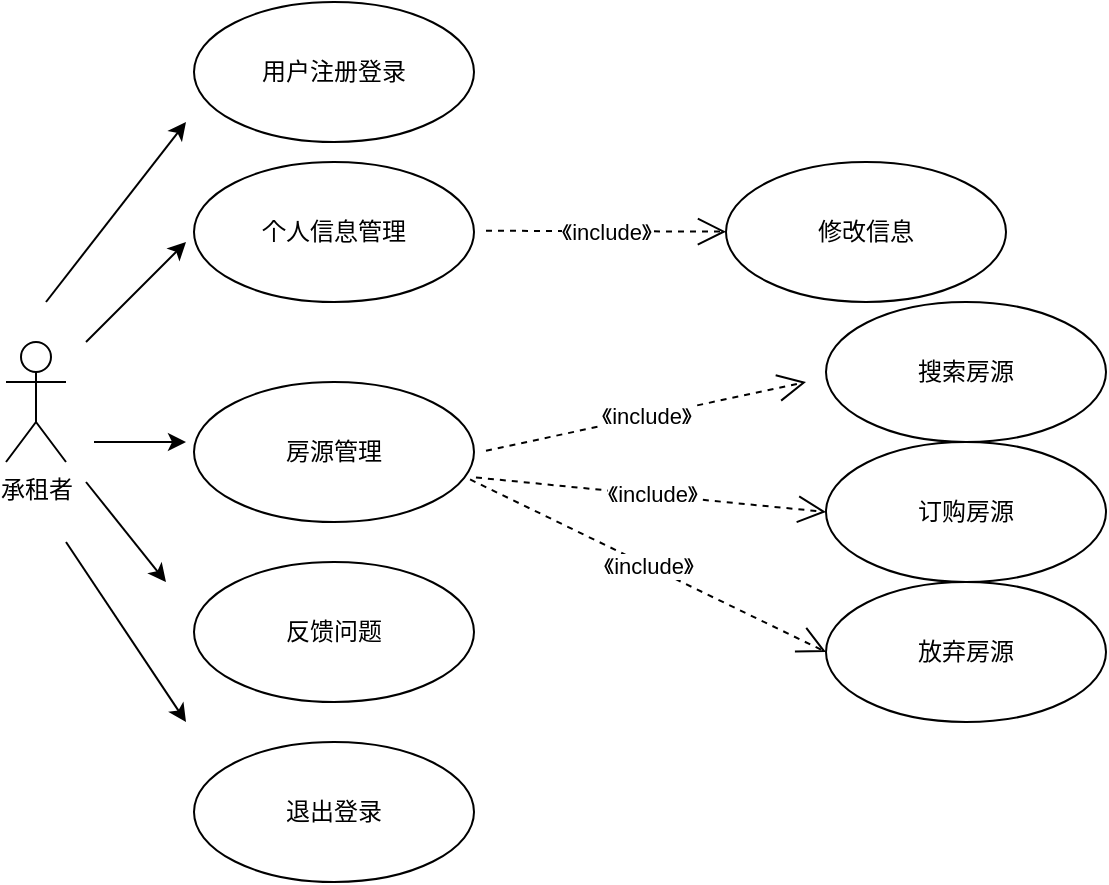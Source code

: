 <mxfile version="24.2.7" type="github">
  <diagram name="第 1 页" id="ZaNpSKk-NTj5xeRH86nk">
    <mxGraphModel dx="691" dy="651" grid="1" gridSize="10" guides="1" tooltips="1" connect="1" arrows="1" fold="1" page="1" pageScale="1" pageWidth="827" pageHeight="1169" math="0" shadow="0">
      <root>
        <mxCell id="0" />
        <mxCell id="1" parent="0" />
        <mxCell id="obVSh2tfikIh1YrgLLgo-1" value="承租者" style="shape=umlActor;verticalLabelPosition=bottom;verticalAlign=top;html=1;outlineConnect=0;" vertex="1" parent="1">
          <mxGeometry x="180" y="280" width="30" height="60" as="geometry" />
        </mxCell>
        <mxCell id="obVSh2tfikIh1YrgLLgo-4" value="用户注册登录" style="ellipse;whiteSpace=wrap;html=1;" vertex="1" parent="1">
          <mxGeometry x="274" y="110" width="140" height="70" as="geometry" />
        </mxCell>
        <mxCell id="obVSh2tfikIh1YrgLLgo-5" value="个人信息管理" style="ellipse;whiteSpace=wrap;html=1;" vertex="1" parent="1">
          <mxGeometry x="274" y="190" width="140" height="70" as="geometry" />
        </mxCell>
        <mxCell id="obVSh2tfikIh1YrgLLgo-7" value="反馈问题" style="ellipse;whiteSpace=wrap;html=1;" vertex="1" parent="1">
          <mxGeometry x="274" y="390" width="140" height="70" as="geometry" />
        </mxCell>
        <mxCell id="obVSh2tfikIh1YrgLLgo-8" value="房源管理" style="ellipse;whiteSpace=wrap;html=1;" vertex="1" parent="1">
          <mxGeometry x="274" y="300" width="140" height="70" as="geometry" />
        </mxCell>
        <mxCell id="obVSh2tfikIh1YrgLLgo-9" value="退出登录" style="ellipse;whiteSpace=wrap;html=1;" vertex="1" parent="1">
          <mxGeometry x="274" y="480" width="140" height="70" as="geometry" />
        </mxCell>
        <mxCell id="obVSh2tfikIh1YrgLLgo-13" value="" style="endArrow=classic;html=1;rounded=0;" edge="1" parent="1">
          <mxGeometry width="50" height="50" relative="1" as="geometry">
            <mxPoint x="200" y="260" as="sourcePoint" />
            <mxPoint x="270" y="170" as="targetPoint" />
          </mxGeometry>
        </mxCell>
        <mxCell id="obVSh2tfikIh1YrgLLgo-15" value="" style="endArrow=classic;html=1;rounded=0;" edge="1" parent="1">
          <mxGeometry width="50" height="50" relative="1" as="geometry">
            <mxPoint x="220" y="280" as="sourcePoint" />
            <mxPoint x="270" y="230" as="targetPoint" />
          </mxGeometry>
        </mxCell>
        <mxCell id="obVSh2tfikIh1YrgLLgo-16" value="" style="endArrow=classic;html=1;rounded=0;" edge="1" parent="1">
          <mxGeometry width="50" height="50" relative="1" as="geometry">
            <mxPoint x="224" y="330" as="sourcePoint" />
            <mxPoint x="270" y="330" as="targetPoint" />
          </mxGeometry>
        </mxCell>
        <mxCell id="obVSh2tfikIh1YrgLLgo-17" value="" style="endArrow=classic;html=1;rounded=0;" edge="1" parent="1">
          <mxGeometry width="50" height="50" relative="1" as="geometry">
            <mxPoint x="220" y="350" as="sourcePoint" />
            <mxPoint x="260" y="400" as="targetPoint" />
          </mxGeometry>
        </mxCell>
        <mxCell id="obVSh2tfikIh1YrgLLgo-18" value="" style="endArrow=classic;html=1;rounded=0;" edge="1" parent="1">
          <mxGeometry width="50" height="50" relative="1" as="geometry">
            <mxPoint x="210" y="380" as="sourcePoint" />
            <mxPoint x="270" y="470" as="targetPoint" />
          </mxGeometry>
        </mxCell>
        <mxCell id="obVSh2tfikIh1YrgLLgo-21" value="《include》" style="endArrow=open;endSize=12;dashed=1;html=1;rounded=0;" edge="1" parent="1" target="obVSh2tfikIh1YrgLLgo-23">
          <mxGeometry width="160" relative="1" as="geometry">
            <mxPoint x="420" y="224.37" as="sourcePoint" />
            <mxPoint x="580" y="224.37" as="targetPoint" />
          </mxGeometry>
        </mxCell>
        <mxCell id="obVSh2tfikIh1YrgLLgo-23" value="修改信息" style="ellipse;whiteSpace=wrap;html=1;" vertex="1" parent="1">
          <mxGeometry x="540" y="190" width="140" height="70" as="geometry" />
        </mxCell>
        <mxCell id="obVSh2tfikIh1YrgLLgo-24" value="搜索房源" style="ellipse;whiteSpace=wrap;html=1;" vertex="1" parent="1">
          <mxGeometry x="590" y="260" width="140" height="70" as="geometry" />
        </mxCell>
        <mxCell id="obVSh2tfikIh1YrgLLgo-25" value="订购房源" style="ellipse;whiteSpace=wrap;html=1;" vertex="1" parent="1">
          <mxGeometry x="590" y="330" width="140" height="70" as="geometry" />
        </mxCell>
        <mxCell id="obVSh2tfikIh1YrgLLgo-26" value="放弃房源" style="ellipse;whiteSpace=wrap;html=1;" vertex="1" parent="1">
          <mxGeometry x="590" y="400" width="140" height="70" as="geometry" />
        </mxCell>
        <mxCell id="obVSh2tfikIh1YrgLLgo-27" value="《include》" style="endArrow=open;endSize=12;dashed=1;html=1;rounded=0;" edge="1" parent="1">
          <mxGeometry width="160" relative="1" as="geometry">
            <mxPoint x="420" y="334.38" as="sourcePoint" />
            <mxPoint x="580" y="300" as="targetPoint" />
          </mxGeometry>
        </mxCell>
        <mxCell id="obVSh2tfikIh1YrgLLgo-29" value="《include》" style="endArrow=open;endSize=12;dashed=1;html=1;rounded=0;entryX=0;entryY=0.5;entryDx=0;entryDy=0;exitX=1.007;exitY=0.682;exitDx=0;exitDy=0;exitPerimeter=0;" edge="1" parent="1" source="obVSh2tfikIh1YrgLLgo-8" target="obVSh2tfikIh1YrgLLgo-25">
          <mxGeometry width="160" relative="1" as="geometry">
            <mxPoint x="430" y="344.38" as="sourcePoint" />
            <mxPoint x="590" y="310" as="targetPoint" />
          </mxGeometry>
        </mxCell>
        <mxCell id="obVSh2tfikIh1YrgLLgo-30" value="《include》" style="endArrow=open;endSize=12;dashed=1;html=1;rounded=0;entryX=0;entryY=0.5;entryDx=0;entryDy=0;exitX=0.986;exitY=0.696;exitDx=0;exitDy=0;exitPerimeter=0;" edge="1" parent="1" source="obVSh2tfikIh1YrgLLgo-8" target="obVSh2tfikIh1YrgLLgo-26">
          <mxGeometry width="160" relative="1" as="geometry">
            <mxPoint x="440" y="354.38" as="sourcePoint" />
            <mxPoint x="600" y="320" as="targetPoint" />
          </mxGeometry>
        </mxCell>
      </root>
    </mxGraphModel>
  </diagram>
</mxfile>
